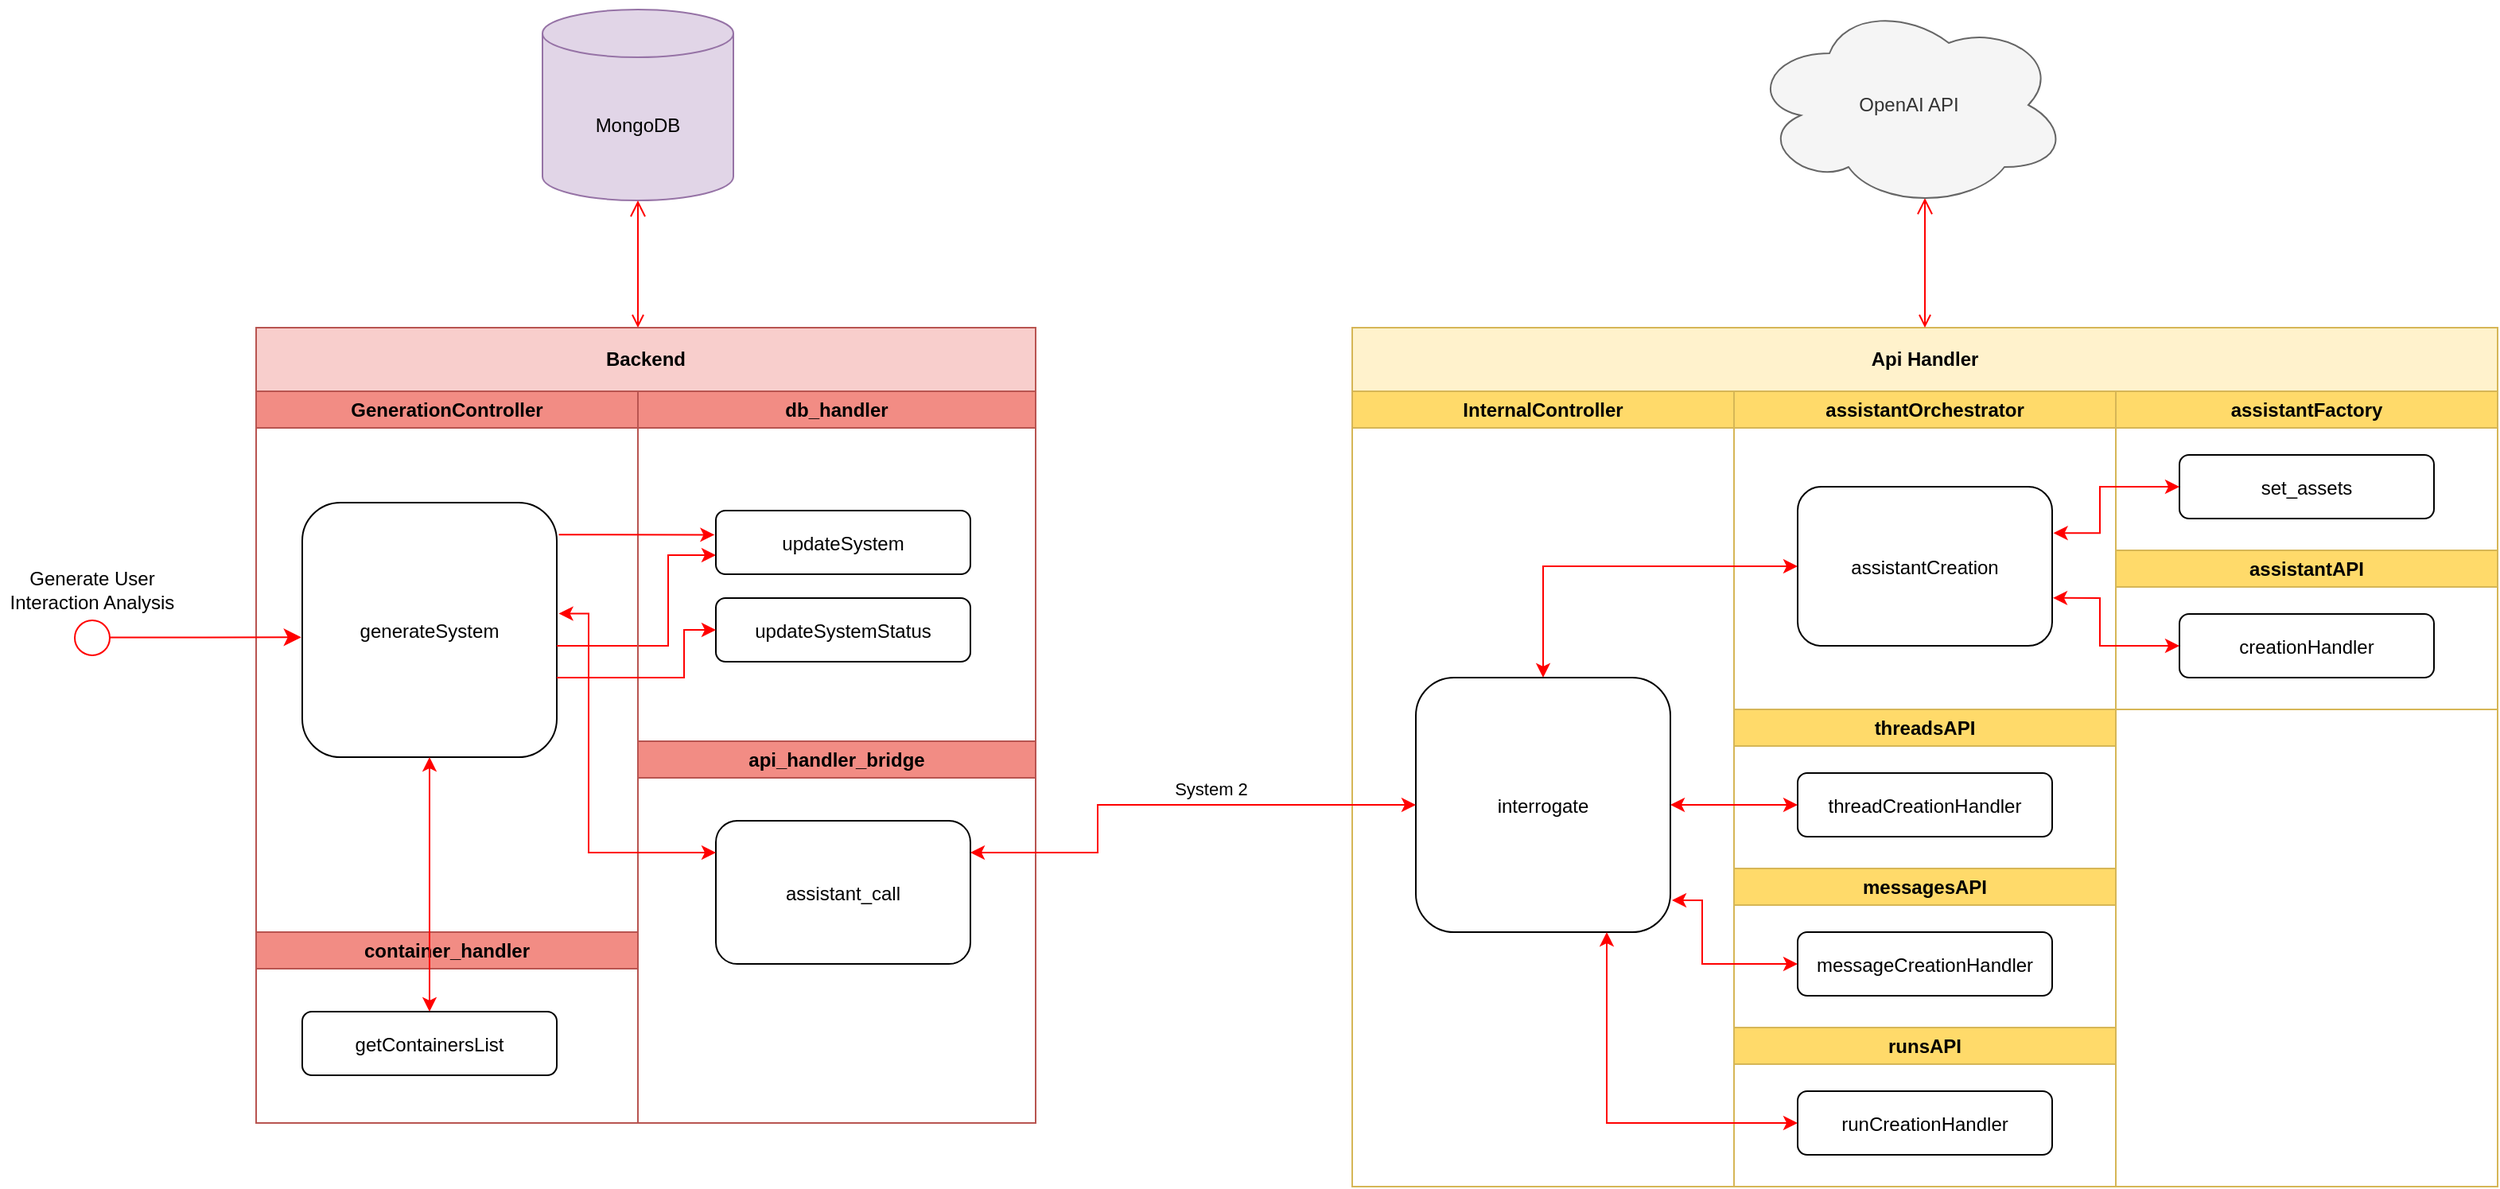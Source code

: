 <mxfile version="24.6.4" type="device">
  <diagram name="Pagina-1" id="V_HNO9k4999z6F_fTRKg">
    <mxGraphModel dx="1400" dy="1876" grid="1" gridSize="10" guides="1" tooltips="1" connect="1" arrows="1" fold="1" page="1" pageScale="1" pageWidth="827" pageHeight="1169" math="0" shadow="0">
      <root>
        <mxCell id="0" />
        <mxCell id="1" parent="0" />
        <mxCell id="HBmwAiEKgiXEF_s0nJef-17" value="Backend" style="swimlane;whiteSpace=wrap;startSize=40;fillColor=#f8cecc;strokeColor=#b85450;" parent="1" vertex="1">
          <mxGeometry x="591" y="120" width="490" height="500" as="geometry" />
        </mxCell>
        <mxCell id="HBmwAiEKgiXEF_s0nJef-42" value="GenerationController" style="swimlane;whiteSpace=wrap;html=1;fillColor=#f28c84;strokeColor=#b85450;startSize=23;" parent="HBmwAiEKgiXEF_s0nJef-17" vertex="1">
          <mxGeometry y="40" width="240" height="340" as="geometry">
            <mxRectangle y="40" width="150" height="30" as="alternateBounds" />
          </mxGeometry>
        </mxCell>
        <mxCell id="HBmwAiEKgiXEF_s0nJef-19" value="generateSystem" style="rounded=1;glass=0;shadow=0;" parent="HBmwAiEKgiXEF_s0nJef-42" vertex="1">
          <mxGeometry x="29" y="70" width="160" height="160" as="geometry" />
        </mxCell>
        <mxCell id="HBmwAiEKgiXEF_s0nJef-112" style="edgeStyle=orthogonalEdgeStyle;rounded=0;orthogonalLoop=1;jettySize=auto;html=1;strokeColor=#ff0000;" parent="HBmwAiEKgiXEF_s0nJef-42" target="HBmwAiEKgiXEF_s0nJef-40" edge="1">
          <mxGeometry relative="1" as="geometry">
            <mxPoint x="189" y="160" as="sourcePoint" />
            <mxPoint x="278.72" y="102.58" as="targetPoint" />
            <Array as="points">
              <mxPoint x="259" y="160" />
              <mxPoint x="259" y="103" />
            </Array>
          </mxGeometry>
        </mxCell>
        <mxCell id="HBmwAiEKgiXEF_s0nJef-43" value="db_handler" style="swimlane;whiteSpace=wrap;html=1;fillColor=#f28c84;strokeColor=#b85450;" parent="HBmwAiEKgiXEF_s0nJef-17" vertex="1">
          <mxGeometry x="240" y="40" width="250" height="220" as="geometry" />
        </mxCell>
        <mxCell id="HBmwAiEKgiXEF_s0nJef-40" value="updateSystem" style="rounded=1;" parent="HBmwAiEKgiXEF_s0nJef-43" vertex="1">
          <mxGeometry x="49" y="75" width="160" height="40" as="geometry" />
        </mxCell>
        <mxCell id="HBmwAiEKgiXEF_s0nJef-109" value="updateSystemStatus" style="rounded=1;" parent="HBmwAiEKgiXEF_s0nJef-43" vertex="1">
          <mxGeometry x="49" y="130" width="160" height="40" as="geometry" />
        </mxCell>
        <mxCell id="HBmwAiEKgiXEF_s0nJef-44" value="" style="edgeStyle=orthogonalEdgeStyle;rounded=0;orthogonalLoop=1;jettySize=auto;html=1;strokeColor=#ff0000;exitX=1.008;exitY=0.126;exitDx=0;exitDy=0;exitPerimeter=0;entryX=-0.005;entryY=0.38;entryDx=0;entryDy=0;entryPerimeter=0;" parent="HBmwAiEKgiXEF_s0nJef-17" source="HBmwAiEKgiXEF_s0nJef-19" target="HBmwAiEKgiXEF_s0nJef-40" edge="1">
          <mxGeometry relative="1" as="geometry">
            <mxPoint x="200" y="135" as="sourcePoint" />
            <mxPoint x="279" y="130" as="targetPoint" />
            <Array as="points" />
          </mxGeometry>
        </mxCell>
        <mxCell id="HBmwAiEKgiXEF_s0nJef-57" value="api_handler_bridge" style="swimlane;whiteSpace=wrap;html=1;fillColor=#f28c84;strokeColor=#B85450;" parent="HBmwAiEKgiXEF_s0nJef-17" vertex="1">
          <mxGeometry x="240" y="260" width="250" height="240" as="geometry" />
        </mxCell>
        <mxCell id="HBmwAiEKgiXEF_s0nJef-58" value="assistant_call" style="rounded=1;" parent="HBmwAiEKgiXEF_s0nJef-57" vertex="1">
          <mxGeometry x="49" y="50" width="160" height="90" as="geometry" />
        </mxCell>
        <mxCell id="HBmwAiEKgiXEF_s0nJef-69" style="edgeStyle=orthogonalEdgeStyle;rounded=0;orthogonalLoop=1;jettySize=auto;html=1;startArrow=classic;startFill=1;strokeColor=#ff0000;exitX=1.008;exitY=0.436;exitDx=0;exitDy=0;exitPerimeter=0;" parent="HBmwAiEKgiXEF_s0nJef-17" source="HBmwAiEKgiXEF_s0nJef-19" edge="1">
          <mxGeometry relative="1" as="geometry">
            <mxPoint x="199" y="180" as="sourcePoint" />
            <Array as="points">
              <mxPoint x="209" y="180" />
              <mxPoint x="209" y="330" />
            </Array>
            <mxPoint x="289" y="330" as="targetPoint" />
          </mxGeometry>
        </mxCell>
        <mxCell id="HBmwAiEKgiXEF_s0nJef-111" style="edgeStyle=orthogonalEdgeStyle;rounded=0;orthogonalLoop=1;jettySize=auto;html=1;entryX=0;entryY=0.5;entryDx=0;entryDy=0;strokeColor=none;" parent="HBmwAiEKgiXEF_s0nJef-17" target="HBmwAiEKgiXEF_s0nJef-109" edge="1">
          <mxGeometry relative="1" as="geometry">
            <mxPoint x="200" y="190" as="sourcePoint" />
            <Array as="points">
              <mxPoint x="200" y="190" />
            </Array>
          </mxGeometry>
        </mxCell>
        <mxCell id="HBmwAiEKgiXEF_s0nJef-119" style="edgeStyle=orthogonalEdgeStyle;rounded=0;orthogonalLoop=1;jettySize=auto;html=1;entryX=0;entryY=0.5;entryDx=0;entryDy=0;strokeColor=#ff0000;" parent="HBmwAiEKgiXEF_s0nJef-17" target="HBmwAiEKgiXEF_s0nJef-109" edge="1">
          <mxGeometry relative="1" as="geometry">
            <mxPoint x="189" y="220" as="sourcePoint" />
            <mxPoint x="290" y="155" as="targetPoint" />
            <Array as="points">
              <mxPoint x="269" y="220" />
              <mxPoint x="269" y="190" />
            </Array>
          </mxGeometry>
        </mxCell>
        <mxCell id="TZCX6PKl8QhE8YGvYeAs-1" value="container_handler" style="swimlane;whiteSpace=wrap;html=1;fillColor=#f28c84;strokeColor=#B85450;startSize=23;" vertex="1" parent="HBmwAiEKgiXEF_s0nJef-17">
          <mxGeometry y="380" width="240" height="120" as="geometry" />
        </mxCell>
        <mxCell id="TZCX6PKl8QhE8YGvYeAs-2" value="getContainersList" style="rounded=1;" vertex="1" parent="TZCX6PKl8QhE8YGvYeAs-1">
          <mxGeometry x="29" y="50" width="160" height="40" as="geometry" />
        </mxCell>
        <mxCell id="TZCX6PKl8QhE8YGvYeAs-4" style="edgeStyle=orthogonalEdgeStyle;rounded=0;orthogonalLoop=1;jettySize=auto;html=1;startArrow=classic;startFill=1;strokeColor=#ff0000;exitX=0.5;exitY=1;exitDx=0;exitDy=0;" edge="1" parent="TZCX6PKl8QhE8YGvYeAs-1" source="HBmwAiEKgiXEF_s0nJef-19">
          <mxGeometry relative="1" as="geometry">
            <mxPoint x="108.5" y="-106" as="sourcePoint" />
            <Array as="points">
              <mxPoint x="109" y="-66" />
              <mxPoint x="109" y="-66" />
              <mxPoint x="109" y="50" />
            </Array>
            <mxPoint x="108.5" y="50" as="targetPoint" />
          </mxGeometry>
        </mxCell>
        <mxCell id="HBmwAiEKgiXEF_s0nJef-27" value="" style="ellipse;shape=startState;fillColor=#FFFFFF;strokeColor=#ff0000;" parent="1" vertex="1">
          <mxGeometry x="473" y="300" width="30" height="30" as="geometry" />
        </mxCell>
        <mxCell id="HBmwAiEKgiXEF_s0nJef-28" value="" style="edgeStyle=elbowEdgeStyle;elbow=horizontal;verticalAlign=bottom;endArrow=classic;endSize=8;strokeColor=#FF0000;endFill=1;rounded=0;entryX=-0.004;entryY=0.529;entryDx=0;entryDy=0;exitX=0.872;exitY=0.492;exitDx=0;exitDy=0;exitPerimeter=0;entryPerimeter=0;" parent="1" source="HBmwAiEKgiXEF_s0nJef-27" target="HBmwAiEKgiXEF_s0nJef-19" edge="1">
          <mxGeometry x="1540" y="160" as="geometry">
            <mxPoint x="200" y="400" as="targetPoint" />
          </mxGeometry>
        </mxCell>
        <mxCell id="HBmwAiEKgiXEF_s0nJef-29" value="Generate User Interaction Analysis" style="text;html=1;align=center;verticalAlign=middle;whiteSpace=wrap;rounded=0;" parent="1" vertex="1">
          <mxGeometry x="430" y="270" width="116" height="30" as="geometry" />
        </mxCell>
        <mxCell id="HBmwAiEKgiXEF_s0nJef-45" value="Api Handler" style="swimlane;whiteSpace=wrap;startSize=40;fillColor=#fff2cc;strokeColor=#d6b656;" parent="1" vertex="1">
          <mxGeometry x="1280" y="120" width="720" height="540" as="geometry" />
        </mxCell>
        <mxCell id="HBmwAiEKgiXEF_s0nJef-46" value="InternalController" style="swimlane;whiteSpace=wrap;html=1;fillColor=#ffda6a;strokeColor=#d6b656;" parent="HBmwAiEKgiXEF_s0nJef-45" vertex="1">
          <mxGeometry y="40" width="240" height="500" as="geometry" />
        </mxCell>
        <mxCell id="HBmwAiEKgiXEF_s0nJef-47" value="interrogate" style="rounded=1;glass=0;shadow=0;" parent="HBmwAiEKgiXEF_s0nJef-46" vertex="1">
          <mxGeometry x="40" y="180" width="160" height="160" as="geometry" />
        </mxCell>
        <mxCell id="HBmwAiEKgiXEF_s0nJef-48" value="assistantOrchestrator" style="swimlane;whiteSpace=wrap;html=1;startSize=23;fillColor=#ffda6a;strokeColor=#d6b656;" parent="HBmwAiEKgiXEF_s0nJef-45" vertex="1">
          <mxGeometry x="240" y="40" width="240" height="200" as="geometry" />
        </mxCell>
        <mxCell id="HBmwAiEKgiXEF_s0nJef-49" value="assistantCreation" style="rounded=1;" parent="HBmwAiEKgiXEF_s0nJef-48" vertex="1">
          <mxGeometry x="40" y="60" width="160" height="100" as="geometry" />
        </mxCell>
        <mxCell id="HBmwAiEKgiXEF_s0nJef-50" value="" style="edgeStyle=orthogonalEdgeStyle;rounded=0;orthogonalLoop=1;jettySize=auto;html=1;startArrow=classic;startFill=1;entryX=0;entryY=0.5;entryDx=0;entryDy=0;strokeColor=#ff0000;" parent="HBmwAiEKgiXEF_s0nJef-45" source="HBmwAiEKgiXEF_s0nJef-47" target="HBmwAiEKgiXEF_s0nJef-49" edge="1">
          <mxGeometry relative="1" as="geometry">
            <Array as="points">
              <mxPoint x="120" y="150" />
            </Array>
          </mxGeometry>
        </mxCell>
        <mxCell id="HBmwAiEKgiXEF_s0nJef-70" value="assistantFactory" style="swimlane;whiteSpace=wrap;html=1;startSize=23;fillColor=#ffda6a;strokeColor=#d6b656;" parent="HBmwAiEKgiXEF_s0nJef-45" vertex="1">
          <mxGeometry x="480" y="40" width="240" height="100" as="geometry" />
        </mxCell>
        <mxCell id="HBmwAiEKgiXEF_s0nJef-71" value="set_assets" style="rounded=1;" parent="HBmwAiEKgiXEF_s0nJef-70" vertex="1">
          <mxGeometry x="40" y="40" width="160" height="40" as="geometry" />
        </mxCell>
        <mxCell id="HBmwAiEKgiXEF_s0nJef-82" value="assistantAPI" style="swimlane;whiteSpace=wrap;html=1;startSize=23;fillColor=#FFDA6A;strokeColor=#d6b656;" parent="HBmwAiEKgiXEF_s0nJef-70" vertex="1">
          <mxGeometry y="100" width="240" height="100" as="geometry" />
        </mxCell>
        <mxCell id="HBmwAiEKgiXEF_s0nJef-83" value="creationHandler" style="rounded=1;" parent="HBmwAiEKgiXEF_s0nJef-82" vertex="1">
          <mxGeometry x="40" y="40" width="160" height="40" as="geometry" />
        </mxCell>
        <mxCell id="HBmwAiEKgiXEF_s0nJef-72" value="" style="edgeStyle=orthogonalEdgeStyle;rounded=0;orthogonalLoop=1;jettySize=auto;html=1;startArrow=classic;startFill=1;entryX=0;entryY=0.5;entryDx=0;entryDy=0;exitX=1.005;exitY=0.291;exitDx=0;exitDy=0;exitPerimeter=0;strokeColor=#ff0000;" parent="HBmwAiEKgiXEF_s0nJef-45" source="HBmwAiEKgiXEF_s0nJef-49" target="HBmwAiEKgiXEF_s0nJef-71" edge="1">
          <mxGeometry relative="1" as="geometry">
            <mxPoint x="450" y="110" as="sourcePoint" />
            <Array as="points">
              <mxPoint x="470" y="129" />
              <mxPoint x="470" y="100" />
            </Array>
          </mxGeometry>
        </mxCell>
        <mxCell id="HBmwAiEKgiXEF_s0nJef-86" value="" style="endArrow=classic;html=1;rounded=0;exitX=1.003;exitY=0.699;exitDx=0;exitDy=0;entryX=0;entryY=0.5;entryDx=0;entryDy=0;startArrow=classic;startFill=1;exitPerimeter=0;strokeColor=#ff0000;" parent="HBmwAiEKgiXEF_s0nJef-45" source="HBmwAiEKgiXEF_s0nJef-49" target="HBmwAiEKgiXEF_s0nJef-83" edge="1">
          <mxGeometry width="50" height="50" relative="1" as="geometry">
            <mxPoint x="470" y="240" as="sourcePoint" />
            <mxPoint x="470" y="280" as="targetPoint" />
            <Array as="points">
              <mxPoint x="470" y="170" />
              <mxPoint x="470" y="200" />
            </Array>
          </mxGeometry>
        </mxCell>
        <mxCell id="HBmwAiEKgiXEF_s0nJef-89" value="threadsAPI" style="swimlane;whiteSpace=wrap;html=1;startSize=23;fillColor=#ffda6a;strokeColor=#d6b656;" parent="HBmwAiEKgiXEF_s0nJef-45" vertex="1">
          <mxGeometry x="240" y="240" width="240" height="100" as="geometry" />
        </mxCell>
        <mxCell id="HBmwAiEKgiXEF_s0nJef-90" value="threadCreationHandler" style="rounded=1;" parent="HBmwAiEKgiXEF_s0nJef-89" vertex="1">
          <mxGeometry x="40" y="40" width="160" height="40" as="geometry" />
        </mxCell>
        <mxCell id="HBmwAiEKgiXEF_s0nJef-97" style="edgeStyle=orthogonalEdgeStyle;rounded=0;orthogonalLoop=1;jettySize=auto;html=1;startArrow=classic;startFill=1;exitX=1;exitY=0.5;exitDx=0;exitDy=0;entryX=0;entryY=0.5;entryDx=0;entryDy=0;strokeColor=#ff0000;" parent="HBmwAiEKgiXEF_s0nJef-45" source="HBmwAiEKgiXEF_s0nJef-47" target="HBmwAiEKgiXEF_s0nJef-90" edge="1">
          <mxGeometry relative="1" as="geometry">
            <mxPoint x="200" y="163" as="sourcePoint" />
            <mxPoint x="280" y="300" as="targetPoint" />
            <Array as="points" />
          </mxGeometry>
        </mxCell>
        <mxCell id="HBmwAiEKgiXEF_s0nJef-98" value="messagesAPI" style="swimlane;whiteSpace=wrap;html=1;startSize=23;fillColor=#ffda6a;strokeColor=#d6b656;" parent="HBmwAiEKgiXEF_s0nJef-45" vertex="1">
          <mxGeometry x="240" y="340" width="240" height="100" as="geometry" />
        </mxCell>
        <mxCell id="HBmwAiEKgiXEF_s0nJef-99" value="messageCreationHandler" style="rounded=1;" parent="HBmwAiEKgiXEF_s0nJef-98" vertex="1">
          <mxGeometry x="40" y="40" width="160" height="40" as="geometry" />
        </mxCell>
        <mxCell id="HBmwAiEKgiXEF_s0nJef-102" value="runsAPI" style="swimlane;whiteSpace=wrap;html=1;startSize=23;fillColor=#ffda6a;strokeColor=#d6b656;" parent="HBmwAiEKgiXEF_s0nJef-45" vertex="1">
          <mxGeometry x="240" y="440" width="240" height="100" as="geometry" />
        </mxCell>
        <mxCell id="HBmwAiEKgiXEF_s0nJef-103" value="runCreationHandler" style="rounded=1;" parent="HBmwAiEKgiXEF_s0nJef-102" vertex="1">
          <mxGeometry x="40" y="40" width="160" height="40" as="geometry" />
        </mxCell>
        <mxCell id="HBmwAiEKgiXEF_s0nJef-106" style="edgeStyle=orthogonalEdgeStyle;rounded=0;orthogonalLoop=1;jettySize=auto;html=1;entryX=0;entryY=0.5;entryDx=0;entryDy=0;startArrow=classic;startFill=1;strokeColor=#ff0000;" parent="HBmwAiEKgiXEF_s0nJef-45" target="HBmwAiEKgiXEF_s0nJef-99" edge="1">
          <mxGeometry relative="1" as="geometry">
            <mxPoint x="201" y="360" as="sourcePoint" />
            <Array as="points">
              <mxPoint x="201" y="360" />
              <mxPoint x="220" y="360" />
              <mxPoint x="220" y="400" />
            </Array>
          </mxGeometry>
        </mxCell>
        <mxCell id="HBmwAiEKgiXEF_s0nJef-107" style="edgeStyle=orthogonalEdgeStyle;rounded=0;orthogonalLoop=1;jettySize=auto;html=1;exitX=0.75;exitY=1;exitDx=0;exitDy=0;entryX=0;entryY=0.5;entryDx=0;entryDy=0;startArrow=classic;startFill=1;strokeColor=#ff0000;" parent="HBmwAiEKgiXEF_s0nJef-45" source="HBmwAiEKgiXEF_s0nJef-47" target="HBmwAiEKgiXEF_s0nJef-103" edge="1">
          <mxGeometry relative="1" as="geometry">
            <Array as="points">
              <mxPoint x="160" y="500" />
            </Array>
          </mxGeometry>
        </mxCell>
        <mxCell id="HBmwAiEKgiXEF_s0nJef-88" style="edgeStyle=orthogonalEdgeStyle;rounded=0;orthogonalLoop=1;jettySize=auto;html=1;startArrow=classic;startFill=1;strokeColor=#ff0000;exitX=1;exitY=0.222;exitDx=0;exitDy=0;exitPerimeter=0;" parent="1" source="HBmwAiEKgiXEF_s0nJef-58" target="HBmwAiEKgiXEF_s0nJef-47" edge="1">
          <mxGeometry relative="1" as="geometry">
            <Array as="points">
              <mxPoint x="1120" y="450" />
              <mxPoint x="1120" y="420" />
            </Array>
            <mxPoint x="1060" y="460" as="sourcePoint" />
          </mxGeometry>
        </mxCell>
        <mxCell id="TZCX6PKl8QhE8YGvYeAs-3" value="System 2" style="edgeLabel;html=1;align=center;verticalAlign=middle;resizable=0;points=[];" vertex="1" connectable="0" parent="HBmwAiEKgiXEF_s0nJef-88">
          <mxGeometry x="0.043" y="1" relative="1" as="geometry">
            <mxPoint x="19" y="-9" as="offset" />
          </mxGeometry>
        </mxCell>
        <mxCell id="HBmwAiEKgiXEF_s0nJef-114" value="" style="edgeStyle=elbowEdgeStyle;elbow=horizontal;verticalAlign=bottom;endArrow=open;endSize=8;strokeColor=#FF0000;endFill=1;rounded=0;startArrow=open;startFill=0;entryX=0.55;entryY=0.95;entryDx=0;entryDy=0;entryPerimeter=0;" parent="1" target="HBmwAiEKgiXEF_s0nJef-115" edge="1">
          <mxGeometry as="geometry">
            <mxPoint x="1930.0" y="240" as="targetPoint" />
            <mxPoint x="1640" y="120" as="sourcePoint" />
            <Array as="points">
              <mxPoint x="1640" y="80" />
            </Array>
          </mxGeometry>
        </mxCell>
        <mxCell id="HBmwAiEKgiXEF_s0nJef-115" value="OpenAI API" style="ellipse;shape=cloud;whiteSpace=wrap;html=1;fillColor=#f5f5f5;fontColor=#333333;strokeColor=#666666;" parent="1" vertex="1">
          <mxGeometry x="1530" y="-85" width="200" height="130" as="geometry" />
        </mxCell>
        <mxCell id="HBmwAiEKgiXEF_s0nJef-116" value="MongoDB" style="shape=cylinder3;whiteSpace=wrap;html=1;boundedLbl=1;backgroundOutline=1;size=15;fillColor=#e1d5e7;strokeColor=#9673a6;" parent="1" vertex="1">
          <mxGeometry x="771" y="-80" width="120" height="120" as="geometry" />
        </mxCell>
        <mxCell id="HBmwAiEKgiXEF_s0nJef-117" value="" style="edgeStyle=elbowEdgeStyle;elbow=horizontal;verticalAlign=bottom;endArrow=open;endSize=8;strokeColor=#FF0000;endFill=1;rounded=0;entryX=0.5;entryY=1;entryDx=0;entryDy=0;entryPerimeter=0;exitX=0.5;exitY=0;exitDx=0;exitDy=0;startArrow=open;startFill=0;" parent="1" target="HBmwAiEKgiXEF_s0nJef-116" edge="1">
          <mxGeometry x="1540" y="160" as="geometry">
            <mxPoint x="662" y="60" as="targetPoint" />
            <mxPoint x="831" y="120" as="sourcePoint" />
          </mxGeometry>
        </mxCell>
      </root>
    </mxGraphModel>
  </diagram>
</mxfile>
